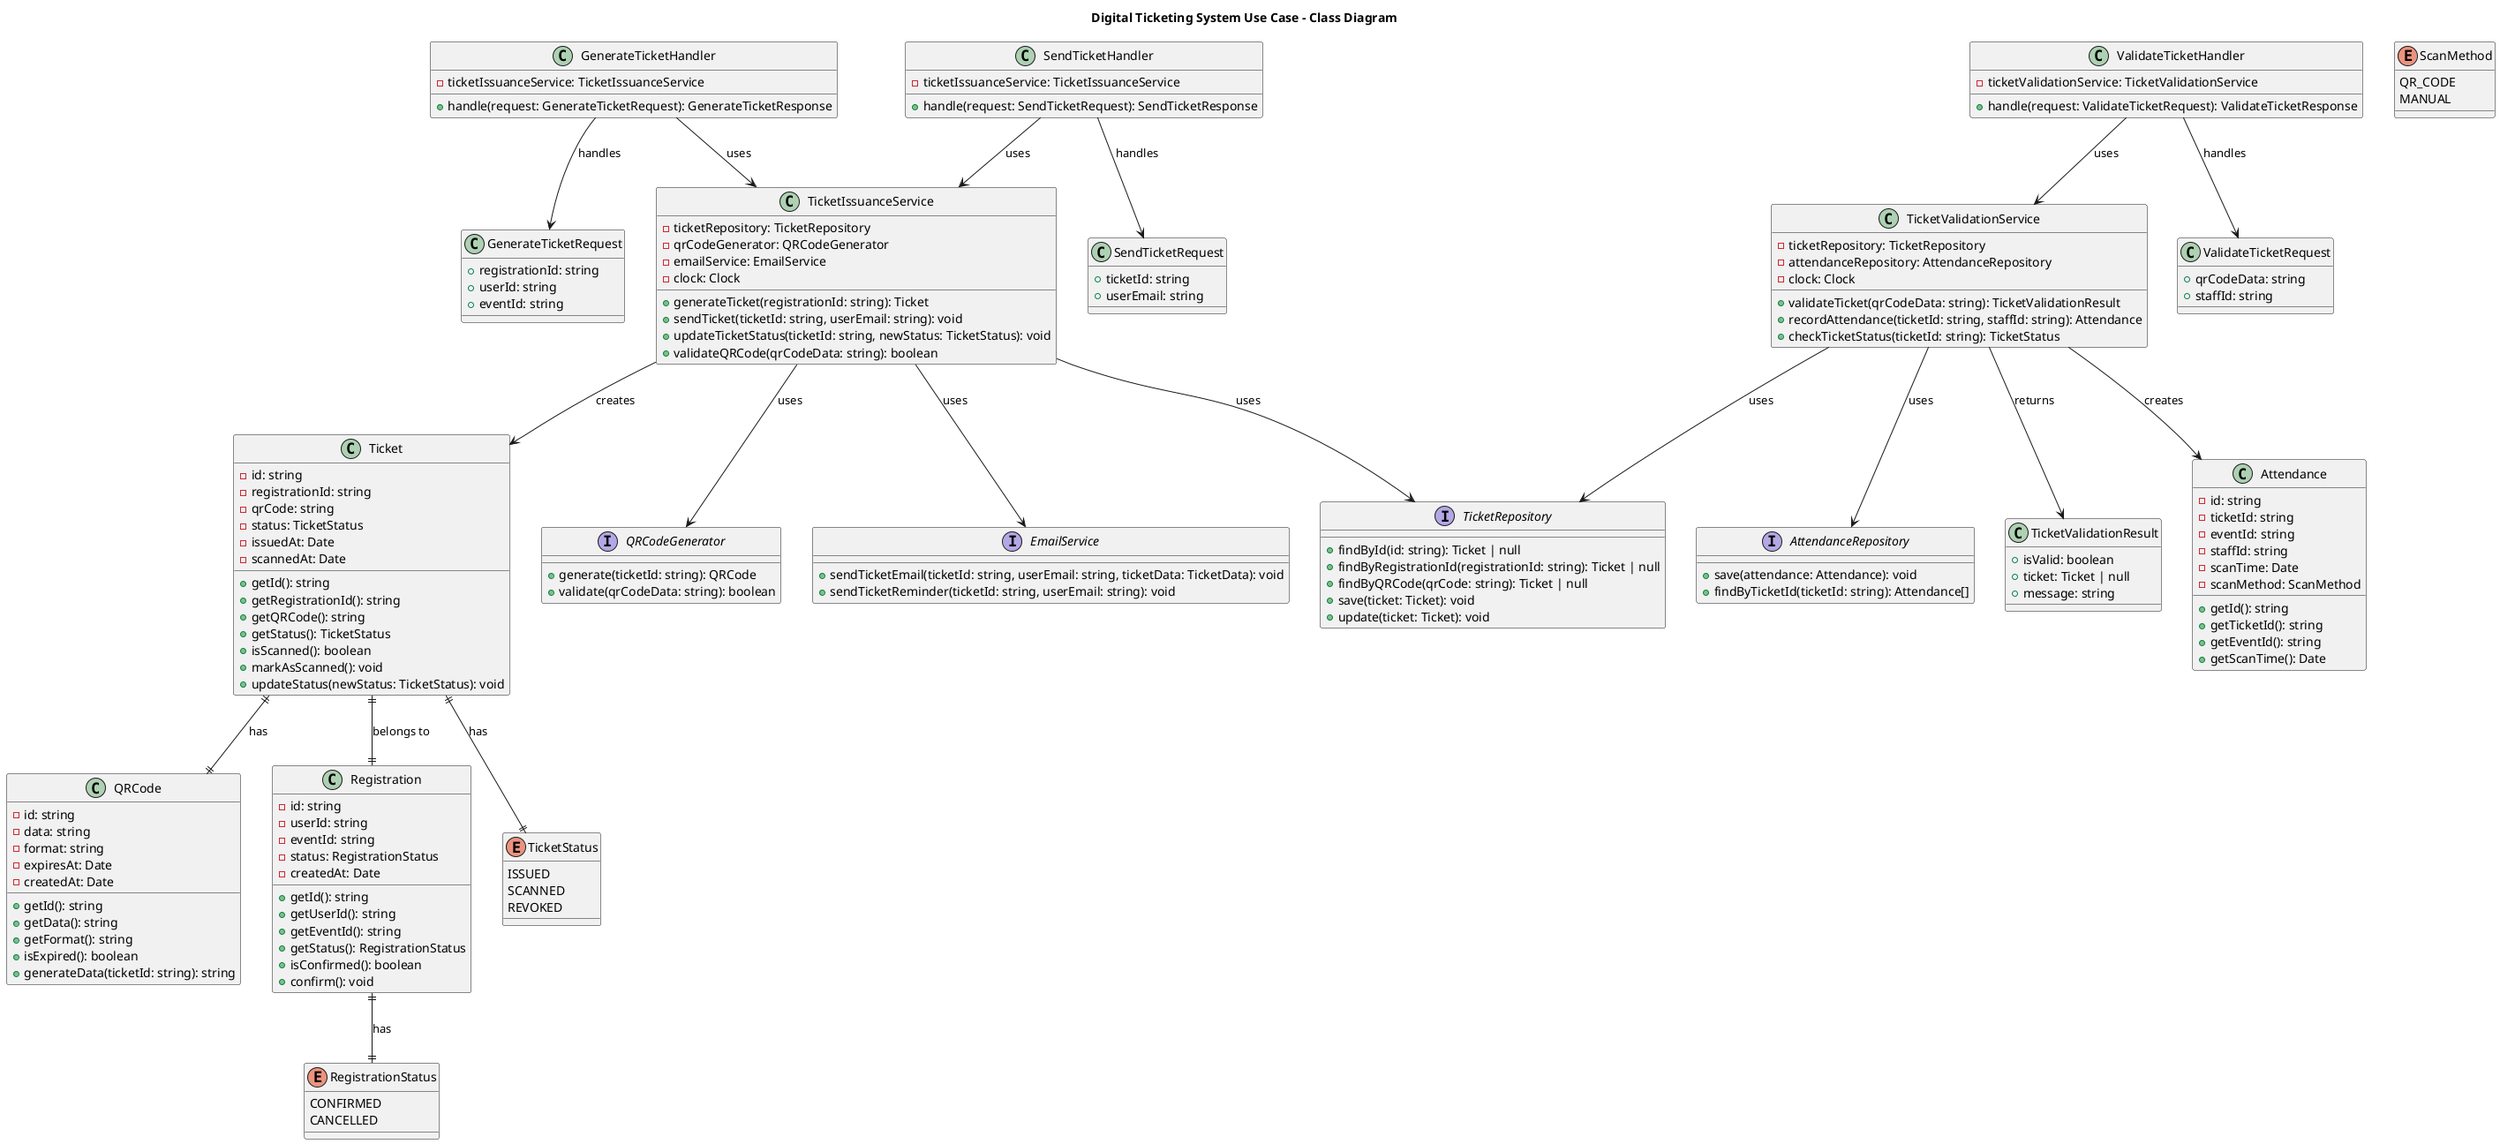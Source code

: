 @startuml DigitalTicketingUseCase
title Digital Ticketing System Use Case - Class Diagram

' Core Domain Entities
class Ticket {
  - id: string
  - registrationId: string
  - qrCode: string
  - status: TicketStatus
  - issuedAt: Date
  - scannedAt: Date
  + getId(): string
  + getRegistrationId(): string
  + getQRCode(): string
  + getStatus(): TicketStatus
  + isScanned(): boolean
  + markAsScanned(): void
  + updateStatus(newStatus: TicketStatus): void
}

class QRCode {
  - id: string
  - data: string
  - format: string
  - expiresAt: Date
  - createdAt: Date
  + getId(): string
  + getData(): string
  + getFormat(): string
  + isExpired(): boolean
  + generateData(ticketId: string): string
}

class Registration {
  - id: string
  - userId: string
  - eventId: string
  - status: RegistrationStatus
  - createdAt: Date
  + getId(): string
  + getUserId(): string
  + getEventId(): string
  + getStatus(): RegistrationStatus
  + isConfirmed(): boolean
  + confirm(): void
}

enum TicketStatus {
  ISSUED
  SCANNED
  REVOKED
}

enum RegistrationStatus {
  CONFIRMED
  CANCELLED
}

' Domain Services
class TicketIssuanceService {
  - ticketRepository: TicketRepository
  - qrCodeGenerator: QRCodeGenerator
  - emailService: EmailService
  - clock: Clock
  + generateTicket(registrationId: string): Ticket
  + sendTicket(ticketId: string, userEmail: string): void
  + updateTicketStatus(ticketId: string, newStatus: TicketStatus): void
  + validateQRCode(qrCodeData: string): boolean
}

class TicketValidationService {
  - ticketRepository: TicketRepository
  - attendanceRepository: AttendanceRepository
  - clock: Clock
  + validateTicket(qrCodeData: string): TicketValidationResult
  + recordAttendance(ticketId: string, staffId: string): Attendance
  + checkTicketStatus(ticketId: string): TicketStatus
}

' Application Handlers
class GenerateTicketHandler {
  - ticketIssuanceService: TicketIssuanceService
  + handle(request: GenerateTicketRequest): GenerateTicketResponse
}

class SendTicketHandler {
  - ticketIssuanceService: TicketIssuanceService
  + handle(request: SendTicketRequest): SendTicketResponse
}

class ValidateTicketHandler {
  - ticketValidationService: TicketValidationService
  + handle(request: ValidateTicketRequest): ValidateTicketResponse
}

' Infrastructure Layer
interface TicketRepository {
  + findById(id: string): Ticket | null
  + findByRegistrationId(registrationId: string): Ticket | null
  + findByQRCode(qrCode: string): Ticket | null
  + save(ticket: Ticket): void
  + update(ticket: Ticket): void
}

interface QRCodeGenerator {
  + generate(ticketId: string): QRCode
  + validate(qrCodeData: string): boolean
}

interface EmailService {
  + sendTicketEmail(ticketId: string, userEmail: string, ticketData: TicketData): void
  + sendTicketReminder(ticketId: string, userEmail: string): void
}

interface AttendanceRepository {
  + save(attendance: Attendance): void
  + findByTicketId(ticketId: string): Attendance[]
}

' DTOs
class GenerateTicketRequest {
  + registrationId: string
  + userId: string
  + eventId: string
}

class SendTicketRequest {
  + ticketId: string
  + userEmail: string
}

class ValidateTicketRequest {
  + qrCodeData: string
  + staffId: string
}

class TicketValidationResult {
  + isValid: boolean
  + ticket: Ticket | null
  + message: string
}

class Attendance {
  - id: string
  - ticketId: string
  - eventId: string
  - staffId: string
  - scanTime: Date
  - scanMethod: ScanMethod
  + getId(): string
  + getTicketId(): string
  + getEventId(): string
  + getScanTime(): Date
}

enum ScanMethod {
  QR_CODE
  MANUAL
}

' Relationships
Ticket ||--|| Registration : "belongs to"
Ticket ||--|| QRCode : "has"
Ticket ||--|| TicketStatus : "has"
Registration ||--|| RegistrationStatus : "has"

TicketIssuanceService --> TicketRepository : "uses"
TicketIssuanceService --> QRCodeGenerator : "uses"
TicketIssuanceService --> EmailService : "uses"

TicketValidationService --> TicketRepository : "uses"
TicketValidationService --> AttendanceRepository : "uses"

GenerateTicketHandler --> TicketIssuanceService : "uses"
SendTicketHandler --> TicketIssuanceService : "uses"
ValidateTicketHandler --> TicketValidationService : "uses"

GenerateTicketHandler --> GenerateTicketRequest : "handles"
SendTicketHandler --> SendTicketRequest : "handles"
ValidateTicketHandler --> ValidateTicketRequest : "handles"

TicketIssuanceService --> Ticket : "creates"
TicketValidationService --> Attendance : "creates"
TicketValidationService --> TicketValidationResult : "returns"

@enduml
